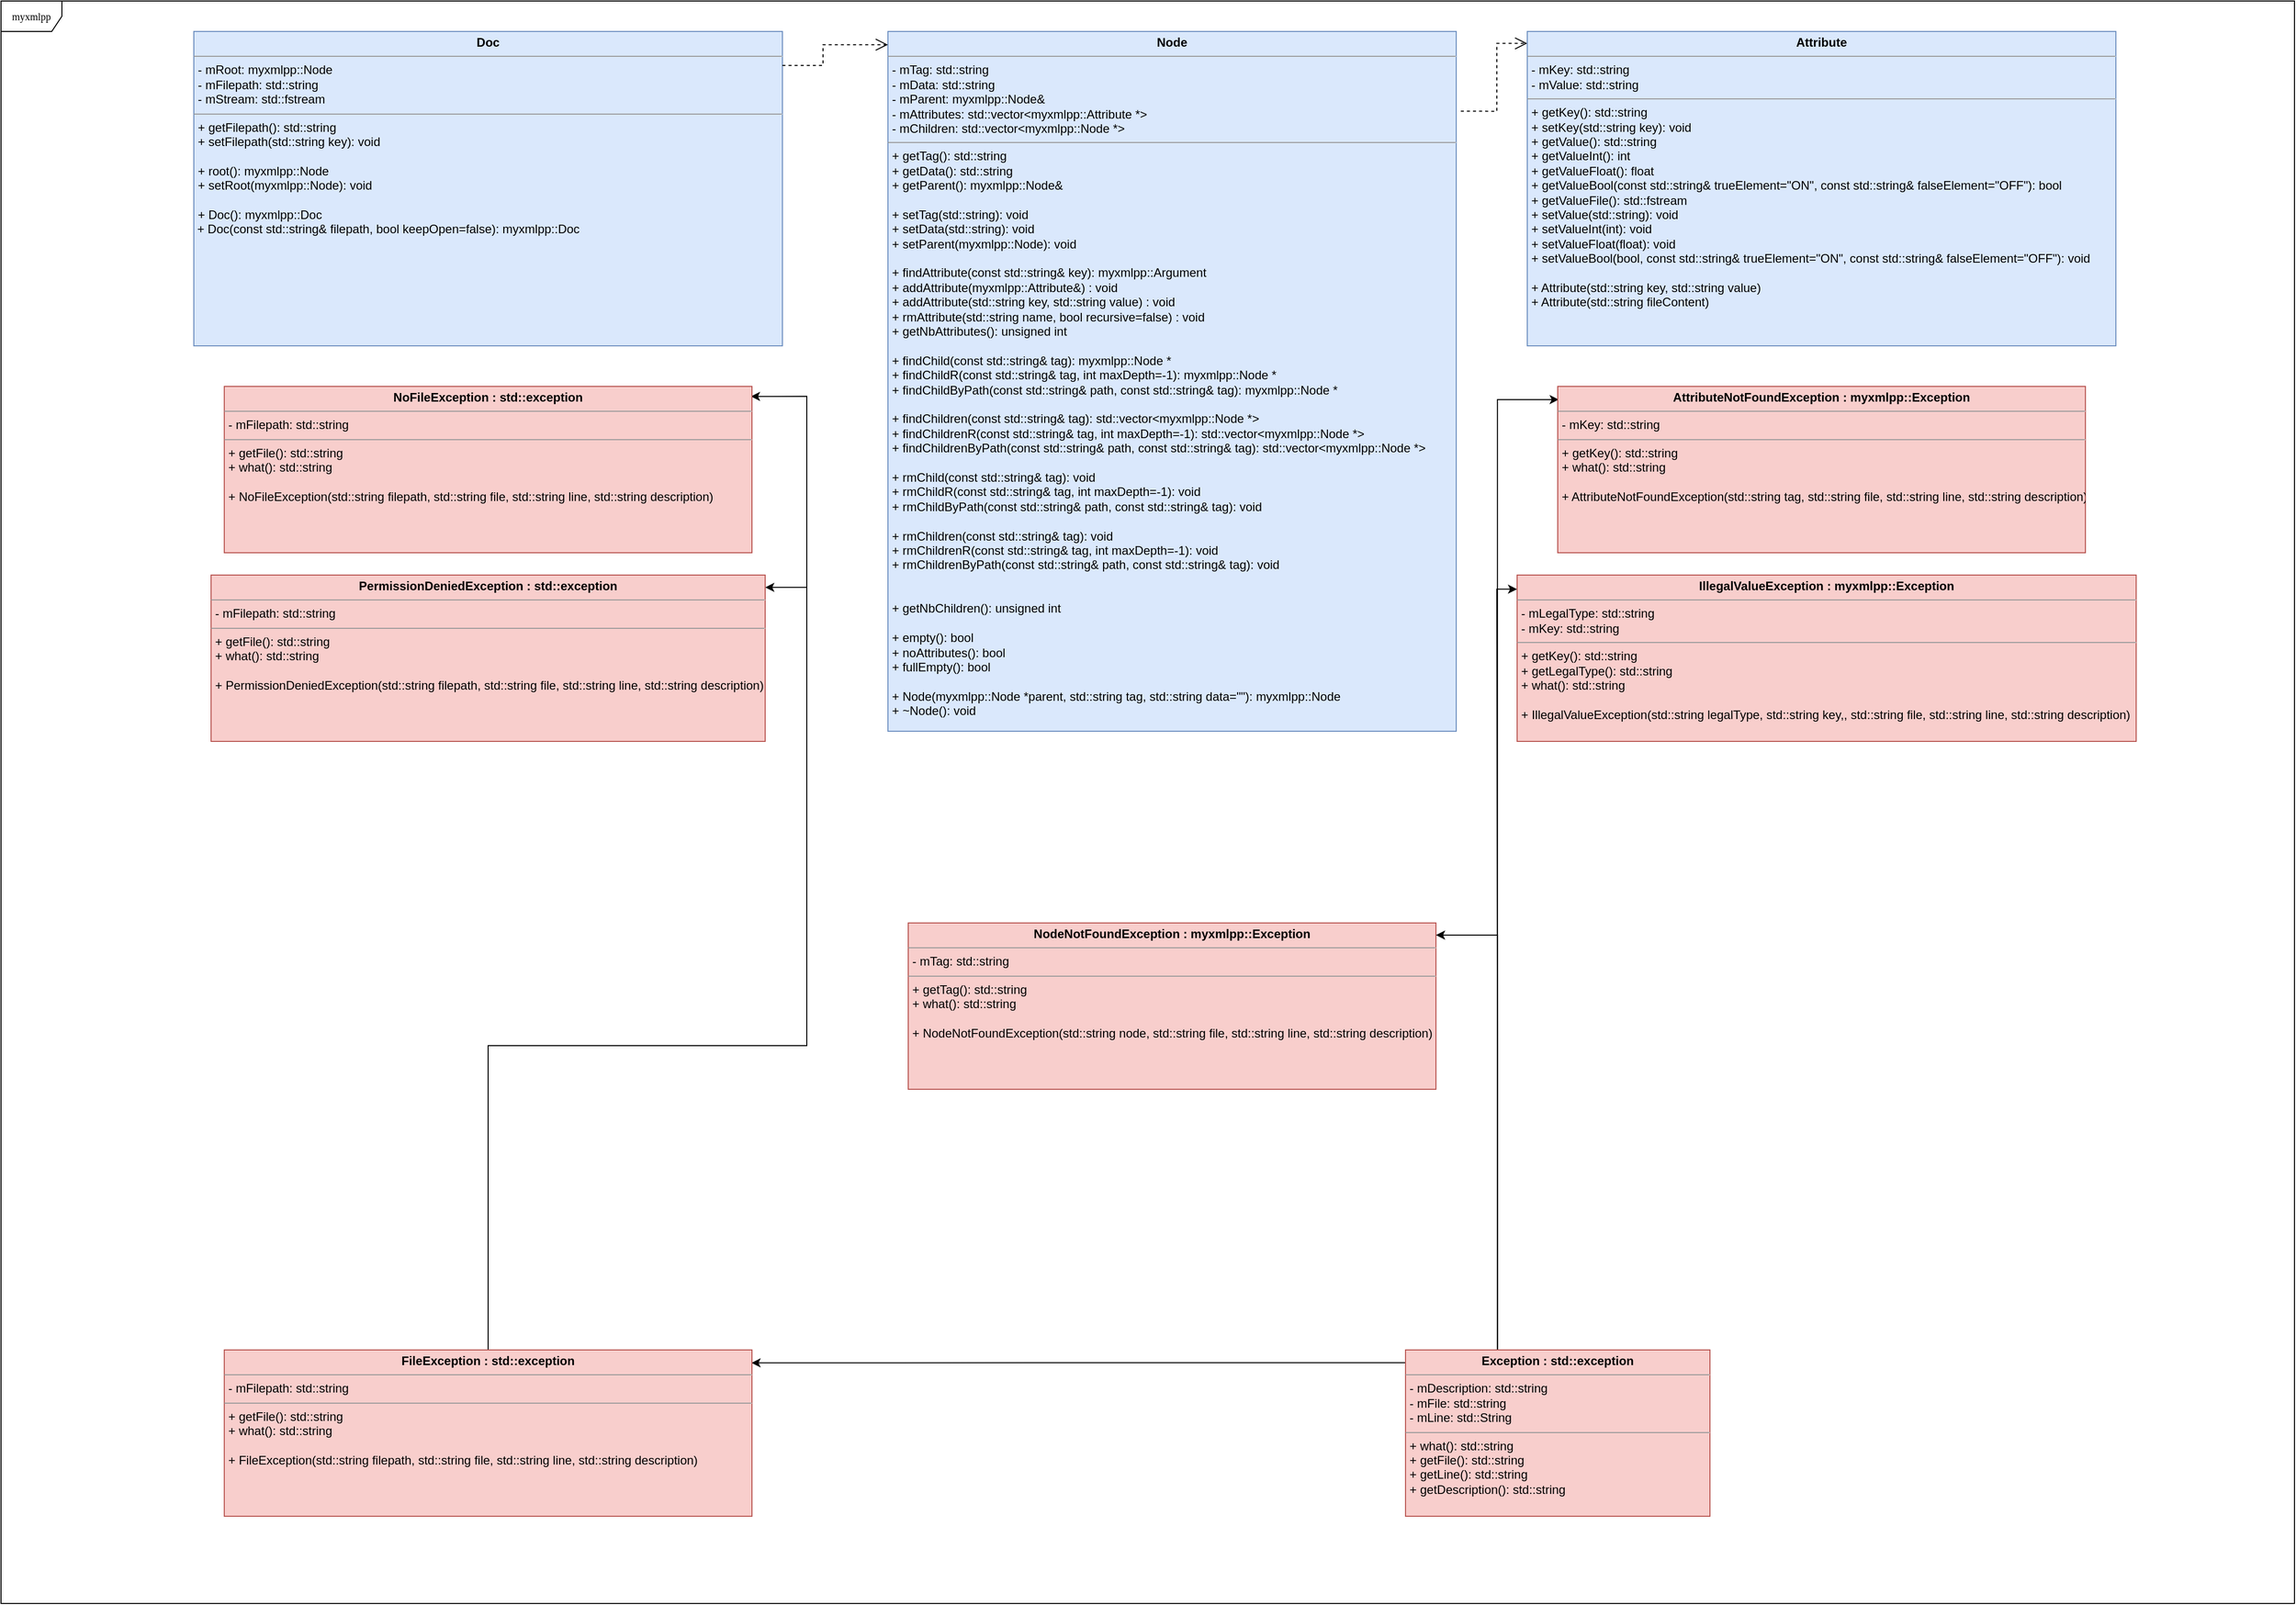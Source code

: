 <mxfile version="14.7.8" type="github">
  <diagram name="Page-1" id="c4acf3e9-155e-7222-9cf6-157b1a14988f">
    <mxGraphModel dx="2031" dy="1283" grid="1" gridSize="10" guides="1" tooltips="1" connect="1" arrows="1" fold="1" page="1" pageScale="1" pageWidth="2336" pageHeight="1654" background="none" math="0" shadow="0">
      <root>
        <mxCell id="0" />
        <mxCell id="1" parent="0" />
        <mxCell id="17acba5748e5396b-1" value="myxmlpp" style="shape=umlFrame;whiteSpace=wrap;html=1;rounded=0;shadow=0;comic=0;labelBackgroundColor=none;strokeWidth=1;fontFamily=Verdana;fontSize=10;align=center;fillColor=none;" parent="1" vertex="1">
          <mxGeometry x="40" y="40" width="2260" height="1580" as="geometry" />
        </mxCell>
        <mxCell id="5d2195bd80daf111-26" style="edgeStyle=orthogonalEdgeStyle;rounded=0;html=1;dashed=1;labelBackgroundColor=none;startFill=0;endArrow=open;endFill=0;endSize=10;fontFamily=Verdana;fontSize=10;exitX=1.008;exitY=0.114;exitDx=0;exitDy=0;exitPerimeter=0;entryX=0;entryY=0.038;entryDx=0;entryDy=0;entryPerimeter=0;" parent="1" source="_AqIzodUQCpuV1mLDz2m-2" target="_AqIzodUQCpuV1mLDz2m-1" edge="1">
          <mxGeometry relative="1" as="geometry">
            <Array as="points">
              <mxPoint x="1514" y="149" />
              <mxPoint x="1514" y="82" />
            </Array>
          </mxGeometry>
        </mxCell>
        <mxCell id="_AqIzodUQCpuV1mLDz2m-1" value="&lt;p style=&quot;margin: 0px ; margin-top: 4px ; text-align: center&quot;&gt;&lt;b&gt;Attribute&lt;/b&gt;&lt;br&gt;&lt;/p&gt;&lt;hr size=&quot;1&quot;&gt;&lt;p style=&quot;margin: 0px ; margin-left: 4px&quot;&gt;- mKey: std::string&lt;br&gt;- mValue: std::string&lt;/p&gt;&lt;hr size=&quot;1&quot;&gt;&lt;p style=&quot;margin: 0px ; margin-left: 4px&quot;&gt;+ getKey(): std::string&lt;br&gt;+ setKey(std::string key): void&lt;/p&gt;&lt;p style=&quot;margin: 0px ; margin-left: 4px&quot;&gt;+ getValue(): std::string&lt;/p&gt;&lt;p style=&quot;margin: 0px ; margin-left: 4px&quot;&gt;+ getValueInt(): int&lt;/p&gt;&lt;p style=&quot;margin: 0px ; margin-left: 4px&quot;&gt;+ getValueFloat(): float&lt;/p&gt;&lt;p style=&quot;margin: 0px ; margin-left: 4px&quot;&gt;+ getValueBool(const std::string&amp;amp; trueElement=&quot;ON&quot;, const std::string&amp;amp; falseElement=&quot;OFF&quot;): bool&lt;/p&gt;&lt;p style=&quot;margin: 0px ; margin-left: 4px&quot;&gt;+ getValueFile(): std::fstream&lt;br&gt;&lt;/p&gt;&lt;p style=&quot;margin: 0px ; margin-left: 4px&quot;&gt;+ setValue(std::string): void&lt;/p&gt;&lt;p style=&quot;margin: 0px ; margin-left: 4px&quot;&gt;+ setValueInt(int): void&lt;/p&gt;&lt;p style=&quot;margin: 0px ; margin-left: 4px&quot;&gt;+ setValueFloat(float): void&lt;/p&gt;&lt;p style=&quot;margin: 0px ; margin-left: 4px&quot;&gt;+ setValueBool(bool, const std::string&amp;amp; trueElement=&quot;ON&quot;, const std::string&amp;amp; falseElement=&quot;OFF&quot;): void&lt;/p&gt;&lt;p style=&quot;margin: 0px ; margin-left: 4px&quot;&gt;&lt;br&gt;&lt;/p&gt;&lt;p style=&quot;margin: 0px ; margin-left: 4px&quot;&gt;+ Attribute(std::string key, std::string value)&lt;/p&gt;&lt;p style=&quot;margin: 0px ; margin-left: 4px&quot;&gt;+ Attribute(std::string fileContent)&lt;br&gt;&lt;/p&gt;" style="verticalAlign=top;align=left;overflow=fill;fontSize=12;fontFamily=Helvetica;html=1;rounded=0;shadow=0;comic=0;labelBackgroundColor=none;strokeWidth=1;fillColor=#dae8fc;strokeColor=#6c8ebf;" parent="1" vertex="1">
          <mxGeometry x="1544" y="70" width="580" height="310" as="geometry" />
        </mxCell>
        <mxCell id="_AqIzodUQCpuV1mLDz2m-2" value="&lt;p style=&quot;margin: 0px ; margin-top: 4px ; text-align: center&quot;&gt;&lt;b&gt;Node&lt;/b&gt;&lt;/p&gt;&lt;hr size=&quot;1&quot;&gt;&lt;p style=&quot;margin: 0px ; margin-left: 4px&quot;&gt;- mTag: std::string&lt;br&gt;- mData: std::string&lt;/p&gt;&lt;p style=&quot;margin: 0px ; margin-left: 4px&quot;&gt;- mParent: myxmlpp::Node&amp;amp;&lt;/p&gt;&lt;p style=&quot;margin: 0px ; margin-left: 4px&quot;&gt;- mAttributes: std::vector&amp;lt;myxmlpp::Attribute *&amp;gt;&lt;/p&gt;&lt;p style=&quot;margin: 0px ; margin-left: 4px&quot;&gt;- mChildren: std::vector&amp;lt;myxmlpp::Node *&amp;gt;&lt;/p&gt;&lt;hr size=&quot;1&quot;&gt;&lt;p style=&quot;margin: 0px ; margin-left: 4px&quot;&gt;+ getTag(): std::string&lt;br&gt;+ getData(): std::string&lt;/p&gt;&lt;p style=&quot;margin: 0px ; margin-left: 4px&quot;&gt;+ getParent(): myxmlpp::Node&amp;amp;&lt;/p&gt;&lt;p style=&quot;margin: 0px ; margin-left: 4px&quot;&gt;&lt;br&gt;&lt;/p&gt;&lt;p style=&quot;margin: 0px ; margin-left: 4px&quot;&gt;+ setTag(std::string): void&lt;/p&gt;&lt;p style=&quot;margin: 0px ; margin-left: 4px&quot;&gt;+ setData(std::string): void&lt;/p&gt;&lt;p style=&quot;margin: 0px ; margin-left: 4px&quot;&gt;+ setParent(myxmlpp::Node): void&lt;br&gt;&lt;/p&gt;&lt;p style=&quot;margin: 0px ; margin-left: 4px&quot;&gt;&lt;br&gt;&lt;/p&gt;&lt;p style=&quot;margin: 0px ; margin-left: 4px&quot;&gt;+ findAttribute(const std::string&amp;amp; key): myxmlpp::Argument&lt;/p&gt;&lt;p style=&quot;margin: 0px ; margin-left: 4px&quot;&gt;+ addAttribute(myxmlpp::Attribute&amp;amp;) : void&lt;/p&gt;&lt;p style=&quot;margin: 0px ; margin-left: 4px&quot;&gt;+ addAttribute(std::string key, std::string value) : void&lt;/p&gt;&lt;p style=&quot;margin: 0px ; margin-left: 4px&quot;&gt;+ rmAttribute(std::string name, bool recursive=false) : void&lt;/p&gt;&lt;p style=&quot;margin: 0px ; margin-left: 4px&quot;&gt;+ getNbAttributes(): unsigned int&lt;br&gt;&lt;/p&gt;&lt;p style=&quot;margin: 0px ; margin-left: 4px&quot;&gt;&lt;br&gt;&lt;/p&gt;&lt;p style=&quot;margin: 0px ; margin-left: 4px&quot;&gt;+ findChild(const std::string&amp;amp; tag): myxmlpp::Node *&lt;br&gt;&lt;/p&gt;&lt;p style=&quot;margin: 0px ; margin-left: 4px&quot;&gt;+ findChildR(const std::string&amp;amp; tag, int maxDepth=-1): myxmlpp::Node *&lt;br&gt;&lt;/p&gt;&lt;p style=&quot;margin: 0px ; margin-left: 4px&quot;&gt;+ findChildByPath(const std::string&amp;amp; path, const std::string&amp;amp; tag): myxmlpp::Node *&lt;br&gt;&lt;/p&gt;&lt;p style=&quot;margin: 0px ; margin-left: 4px&quot;&gt;&lt;br&gt;&lt;/p&gt;&lt;p style=&quot;margin: 0px ; margin-left: 4px&quot;&gt;+ findChildren(const std::string&amp;amp; tag): std::vector&amp;lt;myxmlpp::Node *&amp;gt;&lt;/p&gt;&lt;p style=&quot;margin: 0px ; margin-left: 4px&quot;&gt;+ findChildrenR(const std::string&amp;amp; tag, int maxDepth=-1): std::vector&amp;lt;myxmlpp::Node *&amp;gt;&lt;/p&gt;&lt;p style=&quot;margin: 0px ; margin-left: 4px&quot;&gt;+ findChildrenByPath(const std::string&amp;amp; path, const std::string&amp;amp; tag): std::vector&amp;lt;myxmlpp::Node *&amp;gt;&lt;/p&gt;&lt;p style=&quot;margin: 0px ; margin-left: 4px&quot;&gt;&lt;br&gt;&lt;/p&gt;&lt;p style=&quot;margin: 0px ; margin-left: 4px&quot;&gt;+ rmChild(const std::string&amp;amp; tag): void&lt;/p&gt;&lt;p style=&quot;margin: 0px ; margin-left: 4px&quot;&gt;+ rmChildR(const std::string&amp;amp; tag, int maxDepth=-1): void&lt;/p&gt;&lt;p style=&quot;margin: 0px ; margin-left: 4px&quot;&gt;+ rmChildByPath(const std::string&amp;amp; path, const std::string&amp;amp; tag): void&lt;/p&gt;&lt;p style=&quot;margin: 0px ; margin-left: 4px&quot;&gt;&lt;br&gt;&lt;/p&gt;&lt;p style=&quot;margin: 0px ; margin-left: 4px&quot;&gt;+ rmChildren(const std::string&amp;amp; tag): void&lt;/p&gt;&lt;p style=&quot;margin: 0px ; margin-left: 4px&quot;&gt;+ rmChildrenR(const std::string&amp;amp; tag, int maxDepth=-1): void&lt;/p&gt;&lt;p style=&quot;margin: 0px ; margin-left: 4px&quot;&gt;+ rmChildrenByPath(const std::string&amp;amp; path, const std::string&amp;amp; tag): void&lt;/p&gt;&lt;p style=&quot;margin: 0px ; margin-left: 4px&quot;&gt;&lt;br&gt;&lt;/p&gt;&lt;p style=&quot;margin: 0px ; margin-left: 4px&quot;&gt;&lt;br&gt;&lt;/p&gt;&lt;p style=&quot;margin: 0px ; margin-left: 4px&quot;&gt;+ getNbChildren(): unsigned int&lt;/p&gt;&lt;p style=&quot;margin: 0px ; margin-left: 4px&quot;&gt;&lt;br&gt;&lt;/p&gt;&lt;p style=&quot;margin: 0px ; margin-left: 4px&quot;&gt;+ empty(): bool&lt;/p&gt;&lt;p style=&quot;margin: 0px ; margin-left: 4px&quot;&gt;+ noAttributes(): bool&lt;br&gt;&lt;/p&gt;&lt;p style=&quot;margin: 0px ; margin-left: 4px&quot;&gt;+ fullEmpty(): bool&lt;/p&gt;&lt;p style=&quot;margin: 0px ; margin-left: 4px&quot;&gt;&lt;br&gt;&lt;/p&gt;&lt;p style=&quot;margin: 0px ; margin-left: 4px&quot;&gt;+ Node(myxmlpp::Node *parent, std::string tag, std::string data=&quot;&quot;): myxmlpp::Node&lt;/p&gt;&lt;p style=&quot;margin: 0px ; margin-left: 4px&quot;&gt;+ ~Node(): void&lt;br&gt;&lt;/p&gt;&lt;p style=&quot;margin: 0px ; margin-left: 4px&quot;&gt;&lt;br&gt;&lt;/p&gt;" style="verticalAlign=top;align=left;overflow=fill;fontSize=12;fontFamily=Helvetica;html=1;rounded=0;shadow=0;comic=0;labelBackgroundColor=none;strokeWidth=1;fillColor=#dae8fc;strokeColor=#6c8ebf;" parent="1" vertex="1">
          <mxGeometry x="914" y="70" width="560" height="690" as="geometry" />
        </mxCell>
        <mxCell id="eELl4ppJ-bixMKmeZiwj-1" value="&lt;p style=&quot;margin: 0px ; margin-top: 4px ; text-align: center&quot;&gt;&lt;b&gt;Doc&lt;/b&gt;&lt;br&gt;&lt;/p&gt;&lt;hr size=&quot;1&quot;&gt;&lt;p style=&quot;margin: 0px ; margin-left: 4px&quot;&gt;- mRoot: myxmlpp::Node&lt;br&gt;- mFilepath: std::string&lt;/p&gt;&lt;p style=&quot;margin: 0px ; margin-left: 4px&quot;&gt;- mStream: std::fstream&lt;br&gt;&lt;/p&gt;&lt;hr size=&quot;1&quot;&gt;&lt;p style=&quot;margin: 0px ; margin-left: 4px&quot;&gt;+ getFilepath(): std::string&lt;br&gt;+ setFilepath(std::string key): void&lt;/p&gt;&lt;p style=&quot;margin: 0px ; margin-left: 4px&quot;&gt;&lt;br&gt;&lt;/p&gt;&lt;p style=&quot;margin: 0px ; margin-left: 4px&quot;&gt;+ root(): myxmlpp::Node&lt;br&gt;&lt;/p&gt;&lt;p style=&quot;margin: 0px ; margin-left: 4px&quot;&gt;+ setRoot(myxmlpp::Node): void&lt;/p&gt;&lt;p style=&quot;margin: 0px ; margin-left: 4px&quot;&gt;&lt;br&gt;&lt;/p&gt;&lt;p style=&quot;margin: 0px ; margin-left: 4px&quot;&gt;+ Doc(): myxmlpp::Doc&lt;/p&gt;&amp;nbsp;+ Doc(const std::string&amp;amp; filepath, bool keepOpen=false): myxmlpp::Doc" style="verticalAlign=top;align=left;overflow=fill;fontSize=12;fontFamily=Helvetica;html=1;rounded=0;shadow=0;comic=0;labelBackgroundColor=none;strokeWidth=1;fillColor=#dae8fc;strokeColor=#6c8ebf;" vertex="1" parent="1">
          <mxGeometry x="230" y="70" width="580" height="310" as="geometry" />
        </mxCell>
        <mxCell id="eELl4ppJ-bixMKmeZiwj-2" style="edgeStyle=orthogonalEdgeStyle;rounded=0;html=1;dashed=1;labelBackgroundColor=none;startFill=0;endArrow=open;endFill=0;endSize=10;fontFamily=Verdana;fontSize=10;exitX=1;exitY=0.108;exitDx=0;exitDy=0;exitPerimeter=0;entryX=0;entryY=0.019;entryDx=0;entryDy=0;entryPerimeter=0;" edge="1" parent="1" source="eELl4ppJ-bixMKmeZiwj-1" target="_AqIzodUQCpuV1mLDz2m-2">
          <mxGeometry relative="1" as="geometry">
            <Array as="points">
              <mxPoint x="850" y="104" />
              <mxPoint x="850" y="83" />
            </Array>
            <mxPoint x="810" y="109.67" as="sourcePoint" />
            <mxPoint x="880" y="-20.0" as="targetPoint" />
          </mxGeometry>
        </mxCell>
        <mxCell id="eELl4ppJ-bixMKmeZiwj-3" value="&lt;p style=&quot;margin: 0px ; margin-top: 4px ; text-align: center&quot;&gt;&lt;b&gt;NodeNotFoundException : myxmlpp::Exception&lt;br&gt;&lt;/b&gt;&lt;/p&gt;&lt;hr size=&quot;1&quot;&gt;&lt;p style=&quot;margin: 0px ; margin-left: 4px&quot;&gt;- mTag: std::string&lt;/p&gt;&lt;hr size=&quot;1&quot;&gt;&lt;p style=&quot;margin: 0px ; margin-left: 4px&quot;&gt;+ getTag(): std::string&lt;/p&gt;&lt;p style=&quot;margin: 0px ; margin-left: 4px&quot;&gt;+ what(): std::string&lt;br&gt;&lt;/p&gt;&lt;p style=&quot;margin: 0px ; margin-left: 4px&quot;&gt;&lt;br&gt;&lt;/p&gt;&lt;p style=&quot;margin: 0px ; margin-left: 4px&quot;&gt;+ NodeNotFoundException(std::string node, std::string file, std::string line, std::string description)&lt;/p&gt;" style="verticalAlign=top;align=left;overflow=fill;fontSize=12;fontFamily=Helvetica;html=1;rounded=0;shadow=0;comic=0;labelBackgroundColor=none;strokeWidth=1;fillColor=#f8cecc;strokeColor=#b85450;" vertex="1" parent="1">
          <mxGeometry x="934" y="949" width="520" height="164" as="geometry" />
        </mxCell>
        <mxCell id="eELl4ppJ-bixMKmeZiwj-9" style="edgeStyle=orthogonalEdgeStyle;rounded=0;orthogonalLoop=1;jettySize=auto;html=1;exitX=0.302;exitY=-0.001;exitDx=0;exitDy=0;entryX=0.002;entryY=0.079;entryDx=0;entryDy=0;entryPerimeter=0;exitPerimeter=0;" edge="1" parent="1" source="eELl4ppJ-bixMKmeZiwj-4" target="eELl4ppJ-bixMKmeZiwj-7">
          <mxGeometry relative="1" as="geometry">
            <Array as="points">
              <mxPoint x="1515" y="433" />
            </Array>
          </mxGeometry>
        </mxCell>
        <mxCell id="eELl4ppJ-bixMKmeZiwj-10" style="edgeStyle=orthogonalEdgeStyle;rounded=0;orthogonalLoop=1;jettySize=auto;html=1;exitX=0.302;exitY=0;exitDx=0;exitDy=0;exitPerimeter=0;entryX=0;entryY=0.085;entryDx=0;entryDy=0;entryPerimeter=0;" edge="1" parent="1" source="eELl4ppJ-bixMKmeZiwj-4" target="eELl4ppJ-bixMKmeZiwj-8">
          <mxGeometry relative="1" as="geometry">
            <mxPoint x="1514" y="770" as="targetPoint" />
          </mxGeometry>
        </mxCell>
        <mxCell id="eELl4ppJ-bixMKmeZiwj-11" style="edgeStyle=orthogonalEdgeStyle;rounded=0;orthogonalLoop=1;jettySize=auto;html=1;exitX=0.302;exitY=0.003;exitDx=0;exitDy=0;entryX=1;entryY=0.073;entryDx=0;entryDy=0;entryPerimeter=0;exitPerimeter=0;" edge="1" parent="1" source="eELl4ppJ-bixMKmeZiwj-4" target="eELl4ppJ-bixMKmeZiwj-3">
          <mxGeometry relative="1" as="geometry" />
        </mxCell>
        <mxCell id="eELl4ppJ-bixMKmeZiwj-13" style="edgeStyle=orthogonalEdgeStyle;rounded=0;orthogonalLoop=1;jettySize=auto;html=1;exitX=0.003;exitY=0.077;exitDx=0;exitDy=0;entryX=0.999;entryY=0.078;entryDx=0;entryDy=0;entryPerimeter=0;exitPerimeter=0;" edge="1" parent="1" source="eELl4ppJ-bixMKmeZiwj-4" target="eELl4ppJ-bixMKmeZiwj-12">
          <mxGeometry relative="1" as="geometry" />
        </mxCell>
        <mxCell id="eELl4ppJ-bixMKmeZiwj-4" value="&lt;p style=&quot;margin: 0px ; margin-top: 4px ; text-align: center&quot;&gt;&lt;b&gt;Exception : std::exception&lt;br&gt;&lt;/b&gt;&lt;/p&gt;&lt;hr size=&quot;1&quot;&gt;&lt;p style=&quot;margin: 0px ; margin-left: 4px&quot;&gt;- mDescription: std::string&lt;br&gt;- mFile: std::string&lt;/p&gt;&lt;p style=&quot;margin: 0px ; margin-left: 4px&quot;&gt;- mLine: std::String&lt;/p&gt;&lt;hr size=&quot;1&quot;&gt;&lt;p style=&quot;margin: 0px ; margin-left: 4px&quot;&gt;+ what(): std::string&lt;/p&gt;&lt;p style=&quot;margin: 0px ; margin-left: 4px&quot;&gt;+ getFile(): std::string&lt;/p&gt;&lt;p style=&quot;margin: 0px ; margin-left: 4px&quot;&gt;+ getLine(): std::string&lt;br&gt;&lt;/p&gt;&lt;p style=&quot;margin: 0px ; margin-left: 4px&quot;&gt;+ getDescription(): std::string&lt;br&gt;&lt;/p&gt;" style="verticalAlign=top;align=left;overflow=fill;fontSize=12;fontFamily=Helvetica;html=1;rounded=0;shadow=0;comic=0;labelBackgroundColor=none;strokeWidth=1;fillColor=#f8cecc;strokeColor=#b85450;" vertex="1" parent="1">
          <mxGeometry x="1424" y="1370" width="300" height="164" as="geometry" />
        </mxCell>
        <mxCell id="eELl4ppJ-bixMKmeZiwj-7" value="&lt;p style=&quot;margin: 0px ; margin-top: 4px ; text-align: center&quot;&gt;&lt;b&gt;AttributeNotFoundException : myxmlpp::Exception&lt;br&gt;&lt;/b&gt;&lt;/p&gt;&lt;hr size=&quot;1&quot;&gt;&lt;p style=&quot;margin: 0px ; margin-left: 4px&quot;&gt;- mKey: std::string&lt;/p&gt;&lt;hr size=&quot;1&quot;&gt;&lt;p style=&quot;margin: 0px ; margin-left: 4px&quot;&gt;+ getKey(): std::string&lt;/p&gt;&lt;p style=&quot;margin: 0px ; margin-left: 4px&quot;&gt;+ what(): std::string&lt;/p&gt;&lt;p style=&quot;margin: 0px ; margin-left: 4px&quot;&gt;&lt;br&gt;&lt;/p&gt;&lt;p style=&quot;margin: 0px ; margin-left: 4px&quot;&gt;+ AttributeNotFoundException(std::string tag, std::string file, std::string line, std::string description)&lt;br&gt;&lt;/p&gt;&lt;p style=&quot;margin: 0px ; margin-left: 4px&quot;&gt;&lt;br&gt;&lt;/p&gt;" style="verticalAlign=top;align=left;overflow=fill;fontSize=12;fontFamily=Helvetica;html=1;rounded=0;shadow=0;comic=0;labelBackgroundColor=none;strokeWidth=1;fillColor=#f8cecc;strokeColor=#b85450;" vertex="1" parent="1">
          <mxGeometry x="1574" y="420" width="520" height="164" as="geometry" />
        </mxCell>
        <mxCell id="eELl4ppJ-bixMKmeZiwj-8" value="&lt;p style=&quot;margin: 0px ; margin-top: 4px ; text-align: center&quot;&gt;&lt;b&gt;IllegalValueException : myxmlpp::Exception&lt;br&gt;&lt;/b&gt;&lt;/p&gt;&lt;hr size=&quot;1&quot;&gt;&lt;p style=&quot;margin: 0px ; margin-left: 4px&quot;&gt;- mLegalType: std::string&lt;/p&gt;&lt;p style=&quot;margin: 0px ; margin-left: 4px&quot;&gt;- mKey: std::string&lt;br&gt;&lt;/p&gt;&lt;hr size=&quot;1&quot;&gt;&lt;p style=&quot;margin: 0px ; margin-left: 4px&quot;&gt;+ getKey(): std::string&lt;/p&gt;&lt;p style=&quot;margin: 0px ; margin-left: 4px&quot;&gt;+ getLegalType(): std::string&lt;br&gt;&lt;/p&gt;&lt;p style=&quot;margin: 0px ; margin-left: 4px&quot;&gt;+ what(): std::string&lt;br&gt;&lt;/p&gt;&lt;p style=&quot;margin: 0px ; margin-left: 4px&quot;&gt;&lt;br&gt;&lt;/p&gt;&lt;p style=&quot;margin: 0px ; margin-left: 4px&quot;&gt;+ IllegalValueException(std::string legalType, std::string key,, std::string file, std::string line, std::string description) &lt;/p&gt;" style="verticalAlign=top;align=left;overflow=fill;fontSize=12;fontFamily=Helvetica;html=1;rounded=0;shadow=0;comic=0;labelBackgroundColor=none;strokeWidth=1;fillColor=#f8cecc;strokeColor=#b85450;" vertex="1" parent="1">
          <mxGeometry x="1534" y="606" width="610" height="164" as="geometry" />
        </mxCell>
        <mxCell id="eELl4ppJ-bixMKmeZiwj-16" style="edgeStyle=orthogonalEdgeStyle;rounded=0;orthogonalLoop=1;jettySize=auto;html=1;exitX=0.5;exitY=0;exitDx=0;exitDy=0;entryX=1;entryY=0.074;entryDx=0;entryDy=0;entryPerimeter=0;" edge="1" parent="1" source="eELl4ppJ-bixMKmeZiwj-12" target="eELl4ppJ-bixMKmeZiwj-15">
          <mxGeometry relative="1" as="geometry">
            <Array as="points">
              <mxPoint x="520" y="1070" />
              <mxPoint x="834" y="1070" />
              <mxPoint x="834" y="618" />
            </Array>
          </mxGeometry>
        </mxCell>
        <mxCell id="eELl4ppJ-bixMKmeZiwj-17" style="edgeStyle=orthogonalEdgeStyle;rounded=0;orthogonalLoop=1;jettySize=auto;html=1;exitX=0.5;exitY=0;exitDx=0;exitDy=0;entryX=0.998;entryY=0.06;entryDx=0;entryDy=0;entryPerimeter=0;" edge="1" parent="1" source="eELl4ppJ-bixMKmeZiwj-12" target="eELl4ppJ-bixMKmeZiwj-14">
          <mxGeometry relative="1" as="geometry">
            <Array as="points">
              <mxPoint x="520" y="1070" />
              <mxPoint x="834" y="1070" />
              <mxPoint x="834" y="430" />
            </Array>
          </mxGeometry>
        </mxCell>
        <mxCell id="eELl4ppJ-bixMKmeZiwj-12" value="&lt;p style=&quot;margin: 0px ; margin-top: 4px ; text-align: center&quot;&gt;&lt;b&gt;FileException : std::exception&lt;br&gt;&lt;/b&gt;&lt;/p&gt;&lt;hr size=&quot;1&quot;&gt;&lt;p style=&quot;margin: 0px ; margin-left: 4px&quot;&gt;- mFilepath: std::string&lt;/p&gt;&lt;hr size=&quot;1&quot;&gt;&lt;p style=&quot;margin: 0px ; margin-left: 4px&quot;&gt;+ getFile(): std::string&lt;/p&gt;&lt;p style=&quot;margin: 0px ; margin-left: 4px&quot;&gt;+ what(): std::string&lt;br&gt;&lt;/p&gt;&lt;p style=&quot;margin: 0px ; margin-left: 4px&quot;&gt;&lt;br&gt;&lt;/p&gt;&lt;p style=&quot;margin: 0px ; margin-left: 4px&quot;&gt;+ FileException(std::string filepath, std::string file, std::string line, std::string description)&lt;/p&gt;" style="verticalAlign=top;align=left;overflow=fill;fontSize=12;fontFamily=Helvetica;html=1;rounded=0;shadow=0;comic=0;labelBackgroundColor=none;strokeWidth=1;fillColor=#f8cecc;strokeColor=#b85450;" vertex="1" parent="1">
          <mxGeometry x="260" y="1370" width="520" height="164" as="geometry" />
        </mxCell>
        <mxCell id="eELl4ppJ-bixMKmeZiwj-14" value="&lt;p style=&quot;margin: 0px ; margin-top: 4px ; text-align: center&quot;&gt;&lt;b&gt;NoFileException : std::exception&lt;br&gt;&lt;/b&gt;&lt;/p&gt;&lt;hr size=&quot;1&quot;&gt;&lt;p style=&quot;margin: 0px ; margin-left: 4px&quot;&gt;- mFilepath: std::string&lt;/p&gt;&lt;hr size=&quot;1&quot;&gt;&lt;p style=&quot;margin: 0px ; margin-left: 4px&quot;&gt;+ getFile(): std::string&lt;/p&gt;&lt;p style=&quot;margin: 0px ; margin-left: 4px&quot;&gt;+ what(): std::string&lt;br&gt;&lt;/p&gt;&lt;p style=&quot;margin: 0px ; margin-left: 4px&quot;&gt;&lt;br&gt;&lt;/p&gt;&lt;p style=&quot;margin: 0px ; margin-left: 4px&quot;&gt;+ NoFileException(std::string filepath, std::string file, std::string line, std::string description)&lt;/p&gt;" style="verticalAlign=top;align=left;overflow=fill;fontSize=12;fontFamily=Helvetica;html=1;rounded=0;shadow=0;comic=0;labelBackgroundColor=none;strokeWidth=1;fillColor=#f8cecc;strokeColor=#b85450;" vertex="1" parent="1">
          <mxGeometry x="260" y="420" width="520" height="164" as="geometry" />
        </mxCell>
        <mxCell id="eELl4ppJ-bixMKmeZiwj-15" value="&lt;p style=&quot;margin: 0px ; margin-top: 4px ; text-align: center&quot;&gt;&lt;b&gt;PermissionDeniedException : std::exception&lt;br&gt;&lt;/b&gt;&lt;/p&gt;&lt;hr size=&quot;1&quot;&gt;&lt;p style=&quot;margin: 0px ; margin-left: 4px&quot;&gt;- mFilepath: std::string&lt;/p&gt;&lt;hr size=&quot;1&quot;&gt;&lt;p style=&quot;margin: 0px ; margin-left: 4px&quot;&gt;+ getFile(): std::string&lt;/p&gt;&lt;p style=&quot;margin: 0px ; margin-left: 4px&quot;&gt;+ what(): std::string&lt;br&gt;&lt;/p&gt;&lt;p style=&quot;margin: 0px ; margin-left: 4px&quot;&gt;&lt;br&gt;&lt;/p&gt;&lt;p style=&quot;margin: 0px ; margin-left: 4px&quot;&gt;+ PermissionDeniedException(std::string filepath, std::string file, std::string line, std::string description)&lt;/p&gt;" style="verticalAlign=top;align=left;overflow=fill;fontSize=12;fontFamily=Helvetica;html=1;rounded=0;shadow=0;comic=0;labelBackgroundColor=none;strokeWidth=1;fillColor=#f8cecc;strokeColor=#b85450;" vertex="1" parent="1">
          <mxGeometry x="247" y="606" width="546" height="164" as="geometry" />
        </mxCell>
      </root>
    </mxGraphModel>
  </diagram>
</mxfile>
